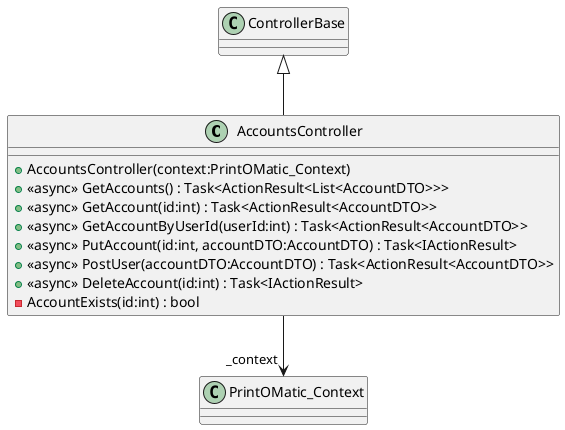 @startuml
class AccountsController {
    + AccountsController(context:PrintOMatic_Context)
    + <<async>> GetAccounts() : Task<ActionResult<List<AccountDTO>>>
    + <<async>> GetAccount(id:int) : Task<ActionResult<AccountDTO>>
    + <<async>> GetAccountByUserId(userId:int) : Task<ActionResult<AccountDTO>>
    + <<async>> PutAccount(id:int, accountDTO:AccountDTO) : Task<IActionResult>
    + <<async>> PostUser(accountDTO:AccountDTO) : Task<ActionResult<AccountDTO>>
    + <<async>> DeleteAccount(id:int) : Task<IActionResult>
    - AccountExists(id:int) : bool
}
ControllerBase <|-- AccountsController
AccountsController --> "_context" PrintOMatic_Context
@enduml
